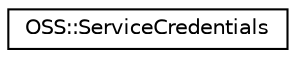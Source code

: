 digraph "类继承关系图"
{
  edge [fontname="Helvetica",fontsize="10",labelfontname="Helvetica",labelfontsize="10"];
  node [fontname="Helvetica",fontsize="10",shape=record];
  rankdir="LR";
  Node1 [label="OSS::ServiceCredentials",height=0.2,width=0.4,color="black", fillcolor="white", style="filled",URL="$class_o_s_s_1_1_service_credentials.html"];
}
